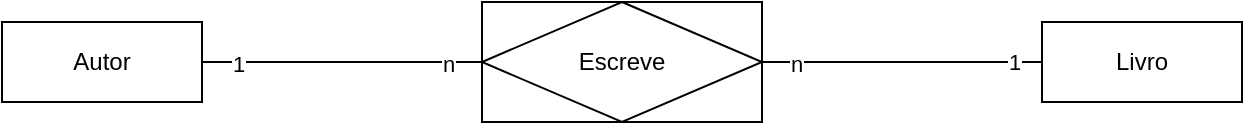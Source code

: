 <mxfile version="15.8.9" type="github">
  <diagram id="_q_DbptDq7wxJnAadDyK" name="Page-1">
    <mxGraphModel dx="868" dy="496" grid="1" gridSize="10" guides="1" tooltips="1" connect="1" arrows="1" fold="1" page="1" pageScale="1" pageWidth="1169" pageHeight="827" math="0" shadow="0">
      <root>
        <mxCell id="0" />
        <mxCell id="1" parent="0" />
        <mxCell id="Xxa_5JwcbgkqYQRVpqca-5" style="edgeStyle=orthogonalEdgeStyle;rounded=0;orthogonalLoop=1;jettySize=auto;html=1;exitX=1;exitY=0.5;exitDx=0;exitDy=0;entryX=0;entryY=0.5;entryDx=0;entryDy=0;endArrow=none;endFill=0;" edge="1" parent="1" source="Xxa_5JwcbgkqYQRVpqca-2" target="Xxa_5JwcbgkqYQRVpqca-4">
          <mxGeometry relative="1" as="geometry" />
        </mxCell>
        <mxCell id="Xxa_5JwcbgkqYQRVpqca-7" value="1" style="edgeLabel;html=1;align=center;verticalAlign=middle;resizable=0;points=[];" vertex="1" connectable="0" parent="Xxa_5JwcbgkqYQRVpqca-5">
          <mxGeometry x="-0.743" y="-1" relative="1" as="geometry">
            <mxPoint as="offset" />
          </mxGeometry>
        </mxCell>
        <mxCell id="Xxa_5JwcbgkqYQRVpqca-8" value="n" style="edgeLabel;html=1;align=center;verticalAlign=middle;resizable=0;points=[];" vertex="1" connectable="0" parent="Xxa_5JwcbgkqYQRVpqca-5">
          <mxGeometry x="0.757" y="-1" relative="1" as="geometry">
            <mxPoint as="offset" />
          </mxGeometry>
        </mxCell>
        <mxCell id="Xxa_5JwcbgkqYQRVpqca-2" value="Autor" style="whiteSpace=wrap;html=1;align=center;" vertex="1" parent="1">
          <mxGeometry x="120" y="140" width="100" height="40" as="geometry" />
        </mxCell>
        <mxCell id="Xxa_5JwcbgkqYQRVpqca-3" value="Livro" style="whiteSpace=wrap;html=1;align=center;" vertex="1" parent="1">
          <mxGeometry x="640" y="140" width="100" height="40" as="geometry" />
        </mxCell>
        <mxCell id="Xxa_5JwcbgkqYQRVpqca-6" style="edgeStyle=orthogonalEdgeStyle;rounded=0;orthogonalLoop=1;jettySize=auto;html=1;exitX=1;exitY=0.5;exitDx=0;exitDy=0;endArrow=none;endFill=0;" edge="1" parent="1" source="Xxa_5JwcbgkqYQRVpqca-4" target="Xxa_5JwcbgkqYQRVpqca-3">
          <mxGeometry relative="1" as="geometry" />
        </mxCell>
        <mxCell id="Xxa_5JwcbgkqYQRVpqca-9" value="n" style="edgeLabel;html=1;align=center;verticalAlign=middle;resizable=0;points=[];" vertex="1" connectable="0" parent="Xxa_5JwcbgkqYQRVpqca-6">
          <mxGeometry x="-0.757" y="-1" relative="1" as="geometry">
            <mxPoint as="offset" />
          </mxGeometry>
        </mxCell>
        <mxCell id="Xxa_5JwcbgkqYQRVpqca-10" value="1" style="edgeLabel;html=1;align=center;verticalAlign=middle;resizable=0;points=[];" vertex="1" connectable="0" parent="Xxa_5JwcbgkqYQRVpqca-6">
          <mxGeometry x="0.8" relative="1" as="geometry">
            <mxPoint as="offset" />
          </mxGeometry>
        </mxCell>
        <mxCell id="Xxa_5JwcbgkqYQRVpqca-4" value="Escreve" style="shape=associativeEntity;whiteSpace=wrap;html=1;align=center;" vertex="1" parent="1">
          <mxGeometry x="360" y="130" width="140" height="60" as="geometry" />
        </mxCell>
      </root>
    </mxGraphModel>
  </diagram>
</mxfile>
